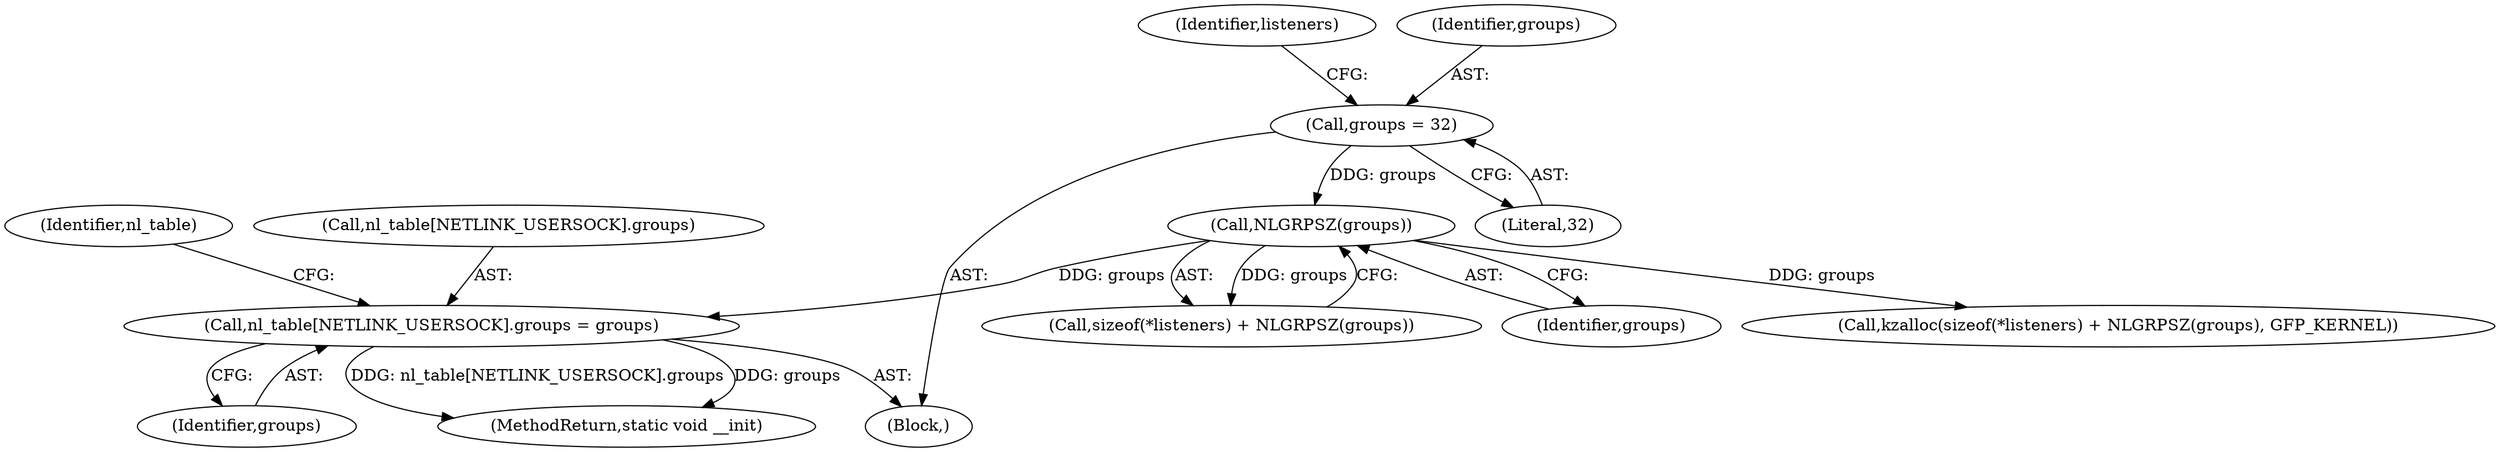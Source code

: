 digraph "0_linux_20e1db19db5d6b9e4e83021595eab0dc8f107bef@array" {
"1000124" [label="(Call,nl_table[NETLINK_USERSOCK].groups = groups)"];
"1000115" [label="(Call,NLGRPSZ(groups))"];
"1000105" [label="(Call,groups = 32)"];
"1000109" [label="(Identifier,listeners)"];
"1000110" [label="(Call,kzalloc(sizeof(*listeners) + NLGRPSZ(groups), GFP_KERNEL))"];
"1000115" [label="(Call,NLGRPSZ(groups))"];
"1000124" [label="(Call,nl_table[NETLINK_USERSOCK].groups = groups)"];
"1000125" [label="(Call,nl_table[NETLINK_USERSOCK].groups)"];
"1000134" [label="(Identifier,nl_table)"];
"1000116" [label="(Identifier,groups)"];
"1000106" [label="(Identifier,groups)"];
"1000102" [label="(Block,)"];
"1000130" [label="(Identifier,groups)"];
"1000105" [label="(Call,groups = 32)"];
"1000111" [label="(Call,sizeof(*listeners) + NLGRPSZ(groups))"];
"1000160" [label="(MethodReturn,static void __init)"];
"1000107" [label="(Literal,32)"];
"1000124" -> "1000102"  [label="AST: "];
"1000124" -> "1000130"  [label="CFG: "];
"1000125" -> "1000124"  [label="AST: "];
"1000130" -> "1000124"  [label="AST: "];
"1000134" -> "1000124"  [label="CFG: "];
"1000124" -> "1000160"  [label="DDG: groups"];
"1000124" -> "1000160"  [label="DDG: nl_table[NETLINK_USERSOCK].groups"];
"1000115" -> "1000124"  [label="DDG: groups"];
"1000115" -> "1000111"  [label="AST: "];
"1000115" -> "1000116"  [label="CFG: "];
"1000116" -> "1000115"  [label="AST: "];
"1000111" -> "1000115"  [label="CFG: "];
"1000115" -> "1000110"  [label="DDG: groups"];
"1000115" -> "1000111"  [label="DDG: groups"];
"1000105" -> "1000115"  [label="DDG: groups"];
"1000105" -> "1000102"  [label="AST: "];
"1000105" -> "1000107"  [label="CFG: "];
"1000106" -> "1000105"  [label="AST: "];
"1000107" -> "1000105"  [label="AST: "];
"1000109" -> "1000105"  [label="CFG: "];
}
